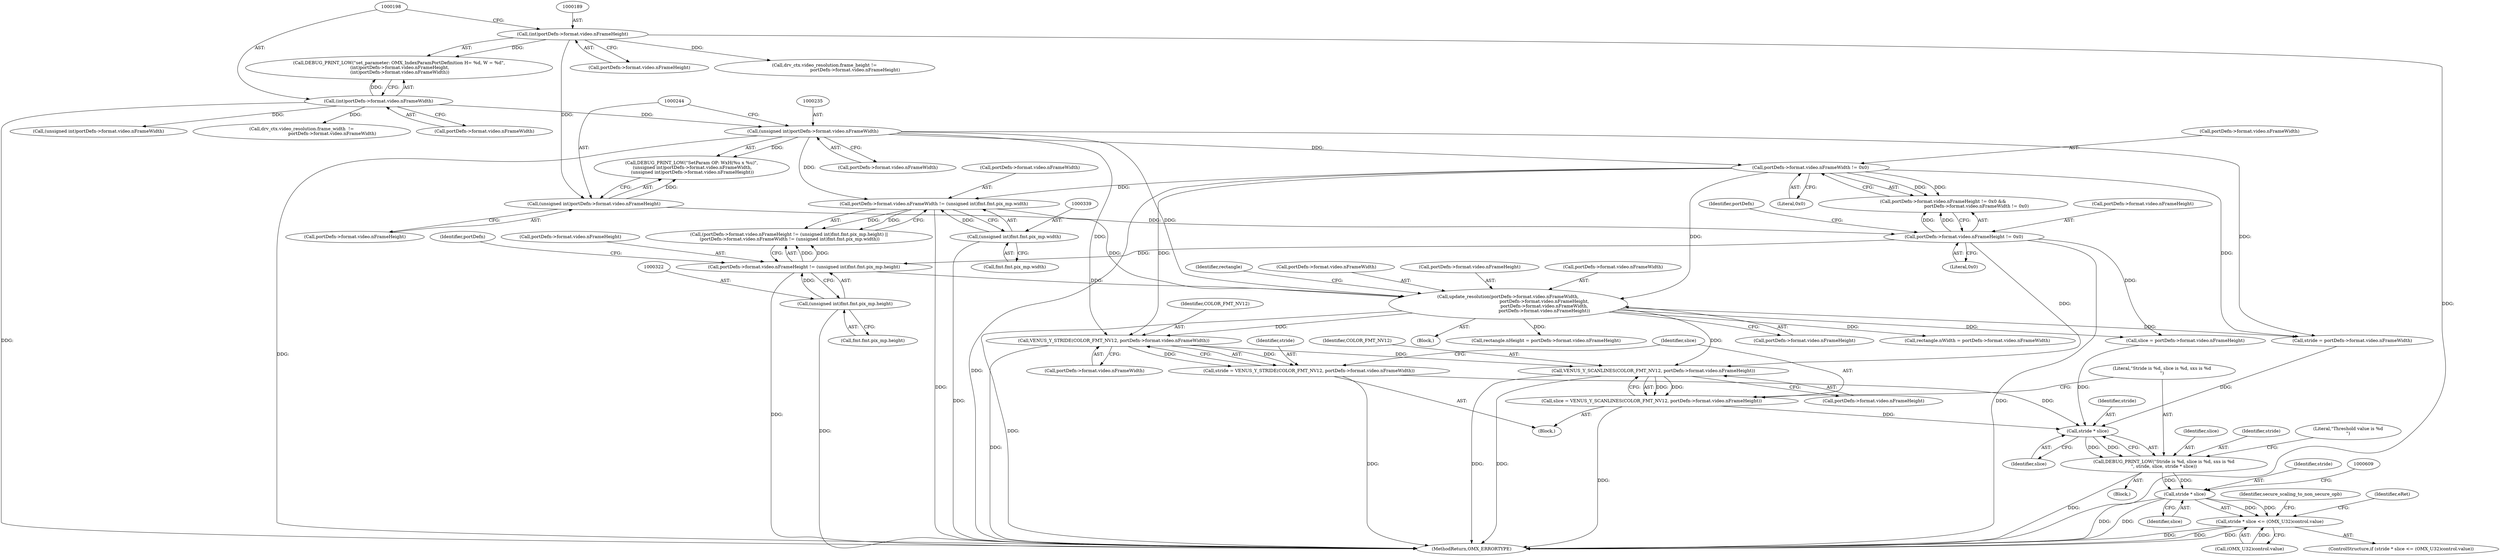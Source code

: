 digraph "0_Android_46e305be6e670a5a0041b0b4861122a0f1aabefa_2@pointer" {
"1000551" [label="(Call,VENUS_Y_STRIDE(COLOR_FMT_NV12, portDefn->format.video.nFrameWidth))"];
"1000234" [label="(Call,(unsigned int)portDefn->format.video.nFrameWidth)"];
"1000197" [label="(Call,(int)portDefn->format.video.nFrameWidth)"];
"1000263" [label="(Call,portDefn->format.video.nFrameWidth != 0x0)"];
"1000351" [label="(Call,update_resolution(portDefn->format.video.nFrameWidth,\n                                                   portDefn->format.video.nFrameHeight,\n                                                   portDefn->format.video.nFrameWidth,\n                                                   portDefn->format.video.nFrameHeight))"];
"1000330" [label="(Call,portDefn->format.video.nFrameWidth != (unsigned int)fmt.fmt.pix_mp.width)"];
"1000338" [label="(Call,(unsigned int)fmt.fmt.pix_mp.width)"];
"1000313" [label="(Call,portDefn->format.video.nFrameHeight != (unsigned int)fmt.fmt.pix_mp.height)"];
"1000254" [label="(Call,portDefn->format.video.nFrameHeight != 0x0)"];
"1000243" [label="(Call,(unsigned int)portDefn->format.video.nFrameHeight)"];
"1000188" [label="(Call,(int)portDefn->format.video.nFrameHeight)"];
"1000321" [label="(Call,(unsigned int)fmt.fmt.pix_mp.height)"];
"1000549" [label="(Call,stride = VENUS_Y_STRIDE(COLOR_FMT_NV12, portDefn->format.video.nFrameWidth))"];
"1000595" [label="(Call,stride * slice)"];
"1000591" [label="(Call,DEBUG_PRINT_LOW(\"Stride is %d, slice is %d, sxs is %d\n\", stride, slice, stride * slice))"];
"1000605" [label="(Call,stride * slice)"];
"1000604" [label="(Call,stride * slice <= (OMX_U32)control.value)"];
"1000562" [label="(Call,VENUS_Y_SCANLINES(COLOR_FMT_NV12, portDefn->format.video.nFrameHeight))"];
"1000560" [label="(Call,slice = VENUS_Y_SCANLINES(COLOR_FMT_NV12, portDefn->format.video.nFrameHeight))"];
"1000331" [label="(Call,portDefn->format.video.nFrameWidth)"];
"1000615" [label="(Identifier,secure_scaling_to_non_secure_opb)"];
"1000560" [label="(Call,slice = VENUS_Y_SCANLINES(COLOR_FMT_NV12, portDefn->format.video.nFrameHeight))"];
"1000607" [label="(Identifier,slice)"];
"1000646" [label="(Identifier,eRet)"];
"1000573" [label="(Call,stride = portDefn->format.video.nFrameWidth)"];
"1000552" [label="(Identifier,COLOR_FMT_NV12)"];
"1000264" [label="(Call,portDefn->format.video.nFrameWidth)"];
"1000359" [label="(Call,portDefn->format.video.nFrameHeight)"];
"1000197" [label="(Call,(int)portDefn->format.video.nFrameWidth)"];
"1000232" [label="(Call,DEBUG_PRINT_LOW(\"SetParam OP: WxH(%u x %u)\",\n (unsigned int)portDefn->format.video.nFrameWidth,\n (unsigned int)portDefn->format.video.nFrameHeight))"];
"1000267" [label="(Identifier,portDefn)"];
"1000351" [label="(Call,update_resolution(portDefn->format.video.nFrameWidth,\n                                                   portDefn->format.video.nFrameHeight,\n                                                   portDefn->format.video.nFrameWidth,\n                                                   portDefn->format.video.nFrameHeight))"];
"1000594" [label="(Identifier,slice)"];
"1000593" [label="(Identifier,stride)"];
"1000188" [label="(Call,(int)portDefn->format.video.nFrameHeight)"];
"1000591" [label="(Call,DEBUG_PRINT_LOW(\"Stride is %d, slice is %d, sxs is %d\n\", stride, slice, stride * slice))"];
"1000604" [label="(Call,stride * slice <= (OMX_U32)control.value)"];
"1000401" [label="(Call,rectangle.nHeight = portDefn->format.video.nFrameHeight)"];
"1003102" [label="(MethodReturn,OMX_ERRORTYPE)"];
"1000186" [label="(Call,DEBUG_PRINT_LOW(\"set_parameter: OMX_IndexParamPortDefinition H= %d, W = %d\",\n (int)portDefn->format.video.nFrameHeight,\n (int)portDefn->format.video.nFrameWidth))"];
"1000597" [label="(Identifier,slice)"];
"1000373" [label="(Call,portDefn->format.video.nFrameHeight)"];
"1000255" [label="(Call,portDefn->format.video.nFrameHeight)"];
"1000190" [label="(Call,portDefn->format.video.nFrameHeight)"];
"1000551" [label="(Call,VENUS_Y_STRIDE(COLOR_FMT_NV12, portDefn->format.video.nFrameWidth))"];
"1000549" [label="(Call,stride = VENUS_Y_STRIDE(COLOR_FMT_NV12, portDefn->format.video.nFrameWidth))"];
"1000993" [label="(Call,drv_ctx.video_resolution.frame_width  !=\n                                           portDefn->format.video.nFrameWidth)"];
"1000608" [label="(Call,(OMX_U32)control.value)"];
"1000561" [label="(Identifier,slice)"];
"1000199" [label="(Call,portDefn->format.video.nFrameWidth)"];
"1000271" [label="(Literal,0x0)"];
"1000562" [label="(Call,VENUS_Y_SCANLINES(COLOR_FMT_NV12, portDefn->format.video.nFrameHeight))"];
"1000980" [label="(Call,drv_ctx.video_resolution.frame_height !=\n                                           portDefn->format.video.nFrameHeight)"];
"1000548" [label="(Block,)"];
"1000550" [label="(Identifier,stride)"];
"1000606" [label="(Identifier,stride)"];
"1000603" [label="(ControlStructure,if (stride * slice <= (OMX_U32)control.value))"];
"1000340" [label="(Call,fmt.fmt.pix_mp.width)"];
"1000253" [label="(Call,portDefn->format.video.nFrameHeight != 0x0 &&\n                                               portDefn->format.video.nFrameWidth != 0x0)"];
"1000366" [label="(Call,portDefn->format.video.nFrameWidth)"];
"1000243" [label="(Call,(unsigned int)portDefn->format.video.nFrameHeight)"];
"1000596" [label="(Identifier,stride)"];
"1000539" [label="(Block,)"];
"1000592" [label="(Literal,\"Stride is %d, slice is %d, sxs is %d\n\")"];
"1000599" [label="(Literal,\"Threshold value is %d\n\")"];
"1000390" [label="(Call,rectangle.nWidth = portDefn->format.video.nFrameWidth)"];
"1000321" [label="(Call,(unsigned int)fmt.fmt.pix_mp.height)"];
"1000254" [label="(Call,portDefn->format.video.nFrameHeight != 0x0)"];
"1000272" [label="(Block,)"];
"1000595" [label="(Call,stride * slice)"];
"1000564" [label="(Call,portDefn->format.video.nFrameHeight)"];
"1000334" [label="(Identifier,portDefn)"];
"1000245" [label="(Call,portDefn->format.video.nFrameHeight)"];
"1000582" [label="(Call,slice = portDefn->format.video.nFrameHeight)"];
"1000323" [label="(Call,fmt.fmt.pix_mp.height)"];
"1000262" [label="(Literal,0x0)"];
"1000605" [label="(Call,stride * slice)"];
"1000234" [label="(Call,(unsigned int)portDefn->format.video.nFrameWidth)"];
"1000312" [label="(Call,(portDefn->format.video.nFrameHeight != (unsigned int)fmt.fmt.pix_mp.height) ||\n (portDefn->format.video.nFrameWidth != (unsigned int)fmt.fmt.pix_mp.width))"];
"1000314" [label="(Call,portDefn->format.video.nFrameHeight)"];
"1000236" [label="(Call,portDefn->format.video.nFrameWidth)"];
"1001009" [label="(Call,(unsigned int)portDefn->format.video.nFrameWidth)"];
"1000313" [label="(Call,portDefn->format.video.nFrameHeight != (unsigned int)fmt.fmt.pix_mp.height)"];
"1000263" [label="(Call,portDefn->format.video.nFrameWidth != 0x0)"];
"1000338" [label="(Call,(unsigned int)fmt.fmt.pix_mp.width)"];
"1000553" [label="(Call,portDefn->format.video.nFrameWidth)"];
"1000563" [label="(Identifier,COLOR_FMT_NV12)"];
"1000382" [label="(Identifier,rectangle)"];
"1000352" [label="(Call,portDefn->format.video.nFrameWidth)"];
"1000330" [label="(Call,portDefn->format.video.nFrameWidth != (unsigned int)fmt.fmt.pix_mp.width)"];
"1000551" -> "1000549"  [label="AST: "];
"1000551" -> "1000553"  [label="CFG: "];
"1000552" -> "1000551"  [label="AST: "];
"1000553" -> "1000551"  [label="AST: "];
"1000549" -> "1000551"  [label="CFG: "];
"1000551" -> "1003102"  [label="DDG: "];
"1000551" -> "1000549"  [label="DDG: "];
"1000551" -> "1000549"  [label="DDG: "];
"1000234" -> "1000551"  [label="DDG: "];
"1000263" -> "1000551"  [label="DDG: "];
"1000351" -> "1000551"  [label="DDG: "];
"1000551" -> "1000562"  [label="DDG: "];
"1000234" -> "1000232"  [label="AST: "];
"1000234" -> "1000236"  [label="CFG: "];
"1000235" -> "1000234"  [label="AST: "];
"1000236" -> "1000234"  [label="AST: "];
"1000244" -> "1000234"  [label="CFG: "];
"1000234" -> "1003102"  [label="DDG: "];
"1000234" -> "1000232"  [label="DDG: "];
"1000197" -> "1000234"  [label="DDG: "];
"1000234" -> "1000263"  [label="DDG: "];
"1000234" -> "1000330"  [label="DDG: "];
"1000234" -> "1000351"  [label="DDG: "];
"1000234" -> "1000573"  [label="DDG: "];
"1000197" -> "1000186"  [label="AST: "];
"1000197" -> "1000199"  [label="CFG: "];
"1000198" -> "1000197"  [label="AST: "];
"1000199" -> "1000197"  [label="AST: "];
"1000186" -> "1000197"  [label="CFG: "];
"1000197" -> "1003102"  [label="DDG: "];
"1000197" -> "1000186"  [label="DDG: "];
"1000197" -> "1000993"  [label="DDG: "];
"1000197" -> "1001009"  [label="DDG: "];
"1000263" -> "1000253"  [label="AST: "];
"1000263" -> "1000271"  [label="CFG: "];
"1000264" -> "1000263"  [label="AST: "];
"1000271" -> "1000263"  [label="AST: "];
"1000253" -> "1000263"  [label="CFG: "];
"1000263" -> "1003102"  [label="DDG: "];
"1000263" -> "1000253"  [label="DDG: "];
"1000263" -> "1000253"  [label="DDG: "];
"1000263" -> "1000330"  [label="DDG: "];
"1000263" -> "1000351"  [label="DDG: "];
"1000263" -> "1000573"  [label="DDG: "];
"1000351" -> "1000272"  [label="AST: "];
"1000351" -> "1000373"  [label="CFG: "];
"1000352" -> "1000351"  [label="AST: "];
"1000359" -> "1000351"  [label="AST: "];
"1000366" -> "1000351"  [label="AST: "];
"1000373" -> "1000351"  [label="AST: "];
"1000382" -> "1000351"  [label="CFG: "];
"1000351" -> "1003102"  [label="DDG: "];
"1000330" -> "1000351"  [label="DDG: "];
"1000313" -> "1000351"  [label="DDG: "];
"1000351" -> "1000390"  [label="DDG: "];
"1000351" -> "1000401"  [label="DDG: "];
"1000351" -> "1000562"  [label="DDG: "];
"1000351" -> "1000573"  [label="DDG: "];
"1000351" -> "1000582"  [label="DDG: "];
"1000330" -> "1000312"  [label="AST: "];
"1000330" -> "1000338"  [label="CFG: "];
"1000331" -> "1000330"  [label="AST: "];
"1000338" -> "1000330"  [label="AST: "];
"1000312" -> "1000330"  [label="CFG: "];
"1000330" -> "1003102"  [label="DDG: "];
"1000330" -> "1000312"  [label="DDG: "];
"1000330" -> "1000312"  [label="DDG: "];
"1000338" -> "1000330"  [label="DDG: "];
"1000338" -> "1000340"  [label="CFG: "];
"1000339" -> "1000338"  [label="AST: "];
"1000340" -> "1000338"  [label="AST: "];
"1000338" -> "1003102"  [label="DDG: "];
"1000313" -> "1000312"  [label="AST: "];
"1000313" -> "1000321"  [label="CFG: "];
"1000314" -> "1000313"  [label="AST: "];
"1000321" -> "1000313"  [label="AST: "];
"1000334" -> "1000313"  [label="CFG: "];
"1000312" -> "1000313"  [label="CFG: "];
"1000313" -> "1003102"  [label="DDG: "];
"1000313" -> "1000312"  [label="DDG: "];
"1000313" -> "1000312"  [label="DDG: "];
"1000254" -> "1000313"  [label="DDG: "];
"1000321" -> "1000313"  [label="DDG: "];
"1000254" -> "1000253"  [label="AST: "];
"1000254" -> "1000262"  [label="CFG: "];
"1000255" -> "1000254"  [label="AST: "];
"1000262" -> "1000254"  [label="AST: "];
"1000267" -> "1000254"  [label="CFG: "];
"1000253" -> "1000254"  [label="CFG: "];
"1000254" -> "1003102"  [label="DDG: "];
"1000254" -> "1000253"  [label="DDG: "];
"1000254" -> "1000253"  [label="DDG: "];
"1000243" -> "1000254"  [label="DDG: "];
"1000254" -> "1000562"  [label="DDG: "];
"1000254" -> "1000582"  [label="DDG: "];
"1000243" -> "1000232"  [label="AST: "];
"1000243" -> "1000245"  [label="CFG: "];
"1000244" -> "1000243"  [label="AST: "];
"1000245" -> "1000243"  [label="AST: "];
"1000232" -> "1000243"  [label="CFG: "];
"1000243" -> "1000232"  [label="DDG: "];
"1000188" -> "1000243"  [label="DDG: "];
"1000188" -> "1000186"  [label="AST: "];
"1000188" -> "1000190"  [label="CFG: "];
"1000189" -> "1000188"  [label="AST: "];
"1000190" -> "1000188"  [label="AST: "];
"1000198" -> "1000188"  [label="CFG: "];
"1000188" -> "1003102"  [label="DDG: "];
"1000188" -> "1000186"  [label="DDG: "];
"1000188" -> "1000980"  [label="DDG: "];
"1000321" -> "1000323"  [label="CFG: "];
"1000322" -> "1000321"  [label="AST: "];
"1000323" -> "1000321"  [label="AST: "];
"1000321" -> "1003102"  [label="DDG: "];
"1000549" -> "1000548"  [label="AST: "];
"1000550" -> "1000549"  [label="AST: "];
"1000561" -> "1000549"  [label="CFG: "];
"1000549" -> "1003102"  [label="DDG: "];
"1000549" -> "1000595"  [label="DDG: "];
"1000595" -> "1000591"  [label="AST: "];
"1000595" -> "1000597"  [label="CFG: "];
"1000596" -> "1000595"  [label="AST: "];
"1000597" -> "1000595"  [label="AST: "];
"1000591" -> "1000595"  [label="CFG: "];
"1000595" -> "1000591"  [label="DDG: "];
"1000595" -> "1000591"  [label="DDG: "];
"1000573" -> "1000595"  [label="DDG: "];
"1000582" -> "1000595"  [label="DDG: "];
"1000560" -> "1000595"  [label="DDG: "];
"1000591" -> "1000539"  [label="AST: "];
"1000592" -> "1000591"  [label="AST: "];
"1000593" -> "1000591"  [label="AST: "];
"1000594" -> "1000591"  [label="AST: "];
"1000599" -> "1000591"  [label="CFG: "];
"1000591" -> "1003102"  [label="DDG: "];
"1000591" -> "1000605"  [label="DDG: "];
"1000591" -> "1000605"  [label="DDG: "];
"1000605" -> "1000604"  [label="AST: "];
"1000605" -> "1000607"  [label="CFG: "];
"1000606" -> "1000605"  [label="AST: "];
"1000607" -> "1000605"  [label="AST: "];
"1000609" -> "1000605"  [label="CFG: "];
"1000605" -> "1003102"  [label="DDG: "];
"1000605" -> "1003102"  [label="DDG: "];
"1000605" -> "1000604"  [label="DDG: "];
"1000605" -> "1000604"  [label="DDG: "];
"1000604" -> "1000603"  [label="AST: "];
"1000604" -> "1000608"  [label="CFG: "];
"1000608" -> "1000604"  [label="AST: "];
"1000615" -> "1000604"  [label="CFG: "];
"1000646" -> "1000604"  [label="CFG: "];
"1000604" -> "1003102"  [label="DDG: "];
"1000604" -> "1003102"  [label="DDG: "];
"1000604" -> "1003102"  [label="DDG: "];
"1000608" -> "1000604"  [label="DDG: "];
"1000562" -> "1000560"  [label="AST: "];
"1000562" -> "1000564"  [label="CFG: "];
"1000563" -> "1000562"  [label="AST: "];
"1000564" -> "1000562"  [label="AST: "];
"1000560" -> "1000562"  [label="CFG: "];
"1000562" -> "1003102"  [label="DDG: "];
"1000562" -> "1003102"  [label="DDG: "];
"1000562" -> "1000560"  [label="DDG: "];
"1000562" -> "1000560"  [label="DDG: "];
"1000560" -> "1000548"  [label="AST: "];
"1000561" -> "1000560"  [label="AST: "];
"1000592" -> "1000560"  [label="CFG: "];
"1000560" -> "1003102"  [label="DDG: "];
}
